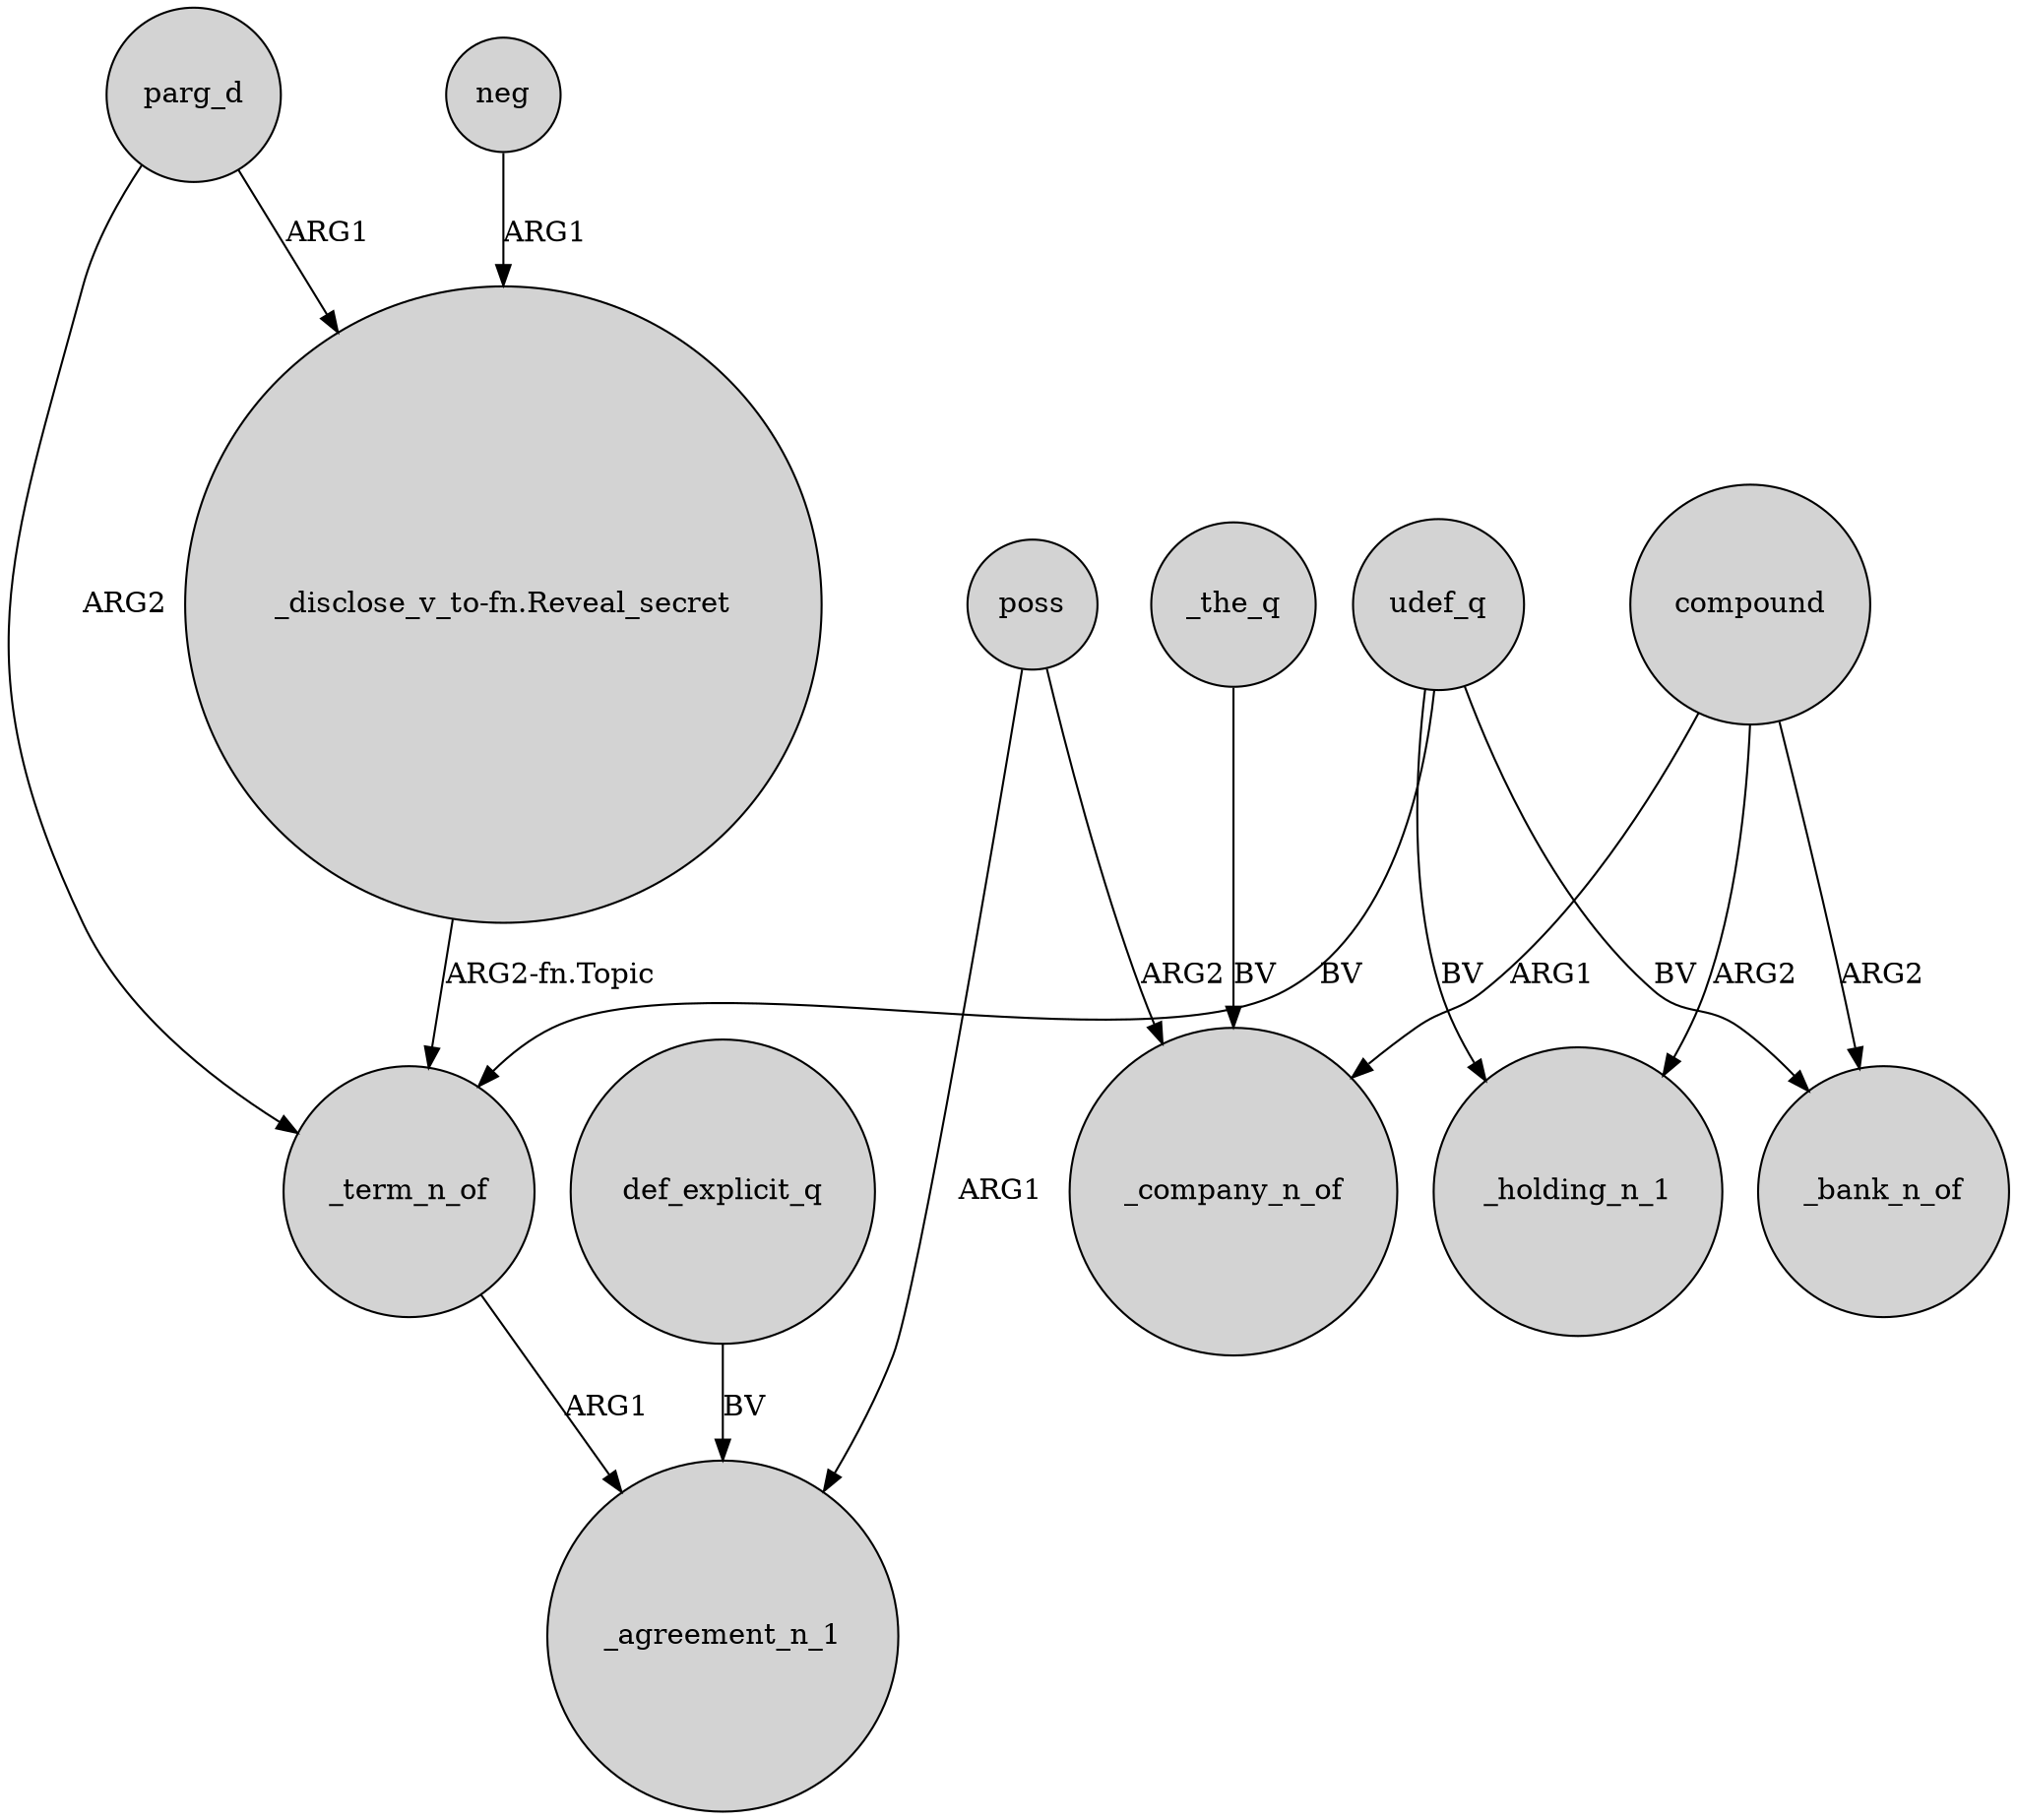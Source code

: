 digraph {
	node [shape=circle style=filled]
	parg_d -> _term_n_of [label=ARG2]
	def_explicit_q -> _agreement_n_1 [label=BV]
	poss -> _company_n_of [label=ARG2]
	_term_n_of -> _agreement_n_1 [label=ARG1]
	compound -> _bank_n_of [label=ARG2]
	compound -> _holding_n_1 [label=ARG2]
	neg -> "_disclose_v_to-fn.Reveal_secret" [label=ARG1]
	udef_q -> _holding_n_1 [label=BV]
	"_disclose_v_to-fn.Reveal_secret" -> _term_n_of [label="ARG2-fn.Topic"]
	udef_q -> _term_n_of [label=BV]
	_the_q -> _company_n_of [label=BV]
	poss -> _agreement_n_1 [label=ARG1]
	udef_q -> _bank_n_of [label=BV]
	parg_d -> "_disclose_v_to-fn.Reveal_secret" [label=ARG1]
	compound -> _company_n_of [label=ARG1]
}
